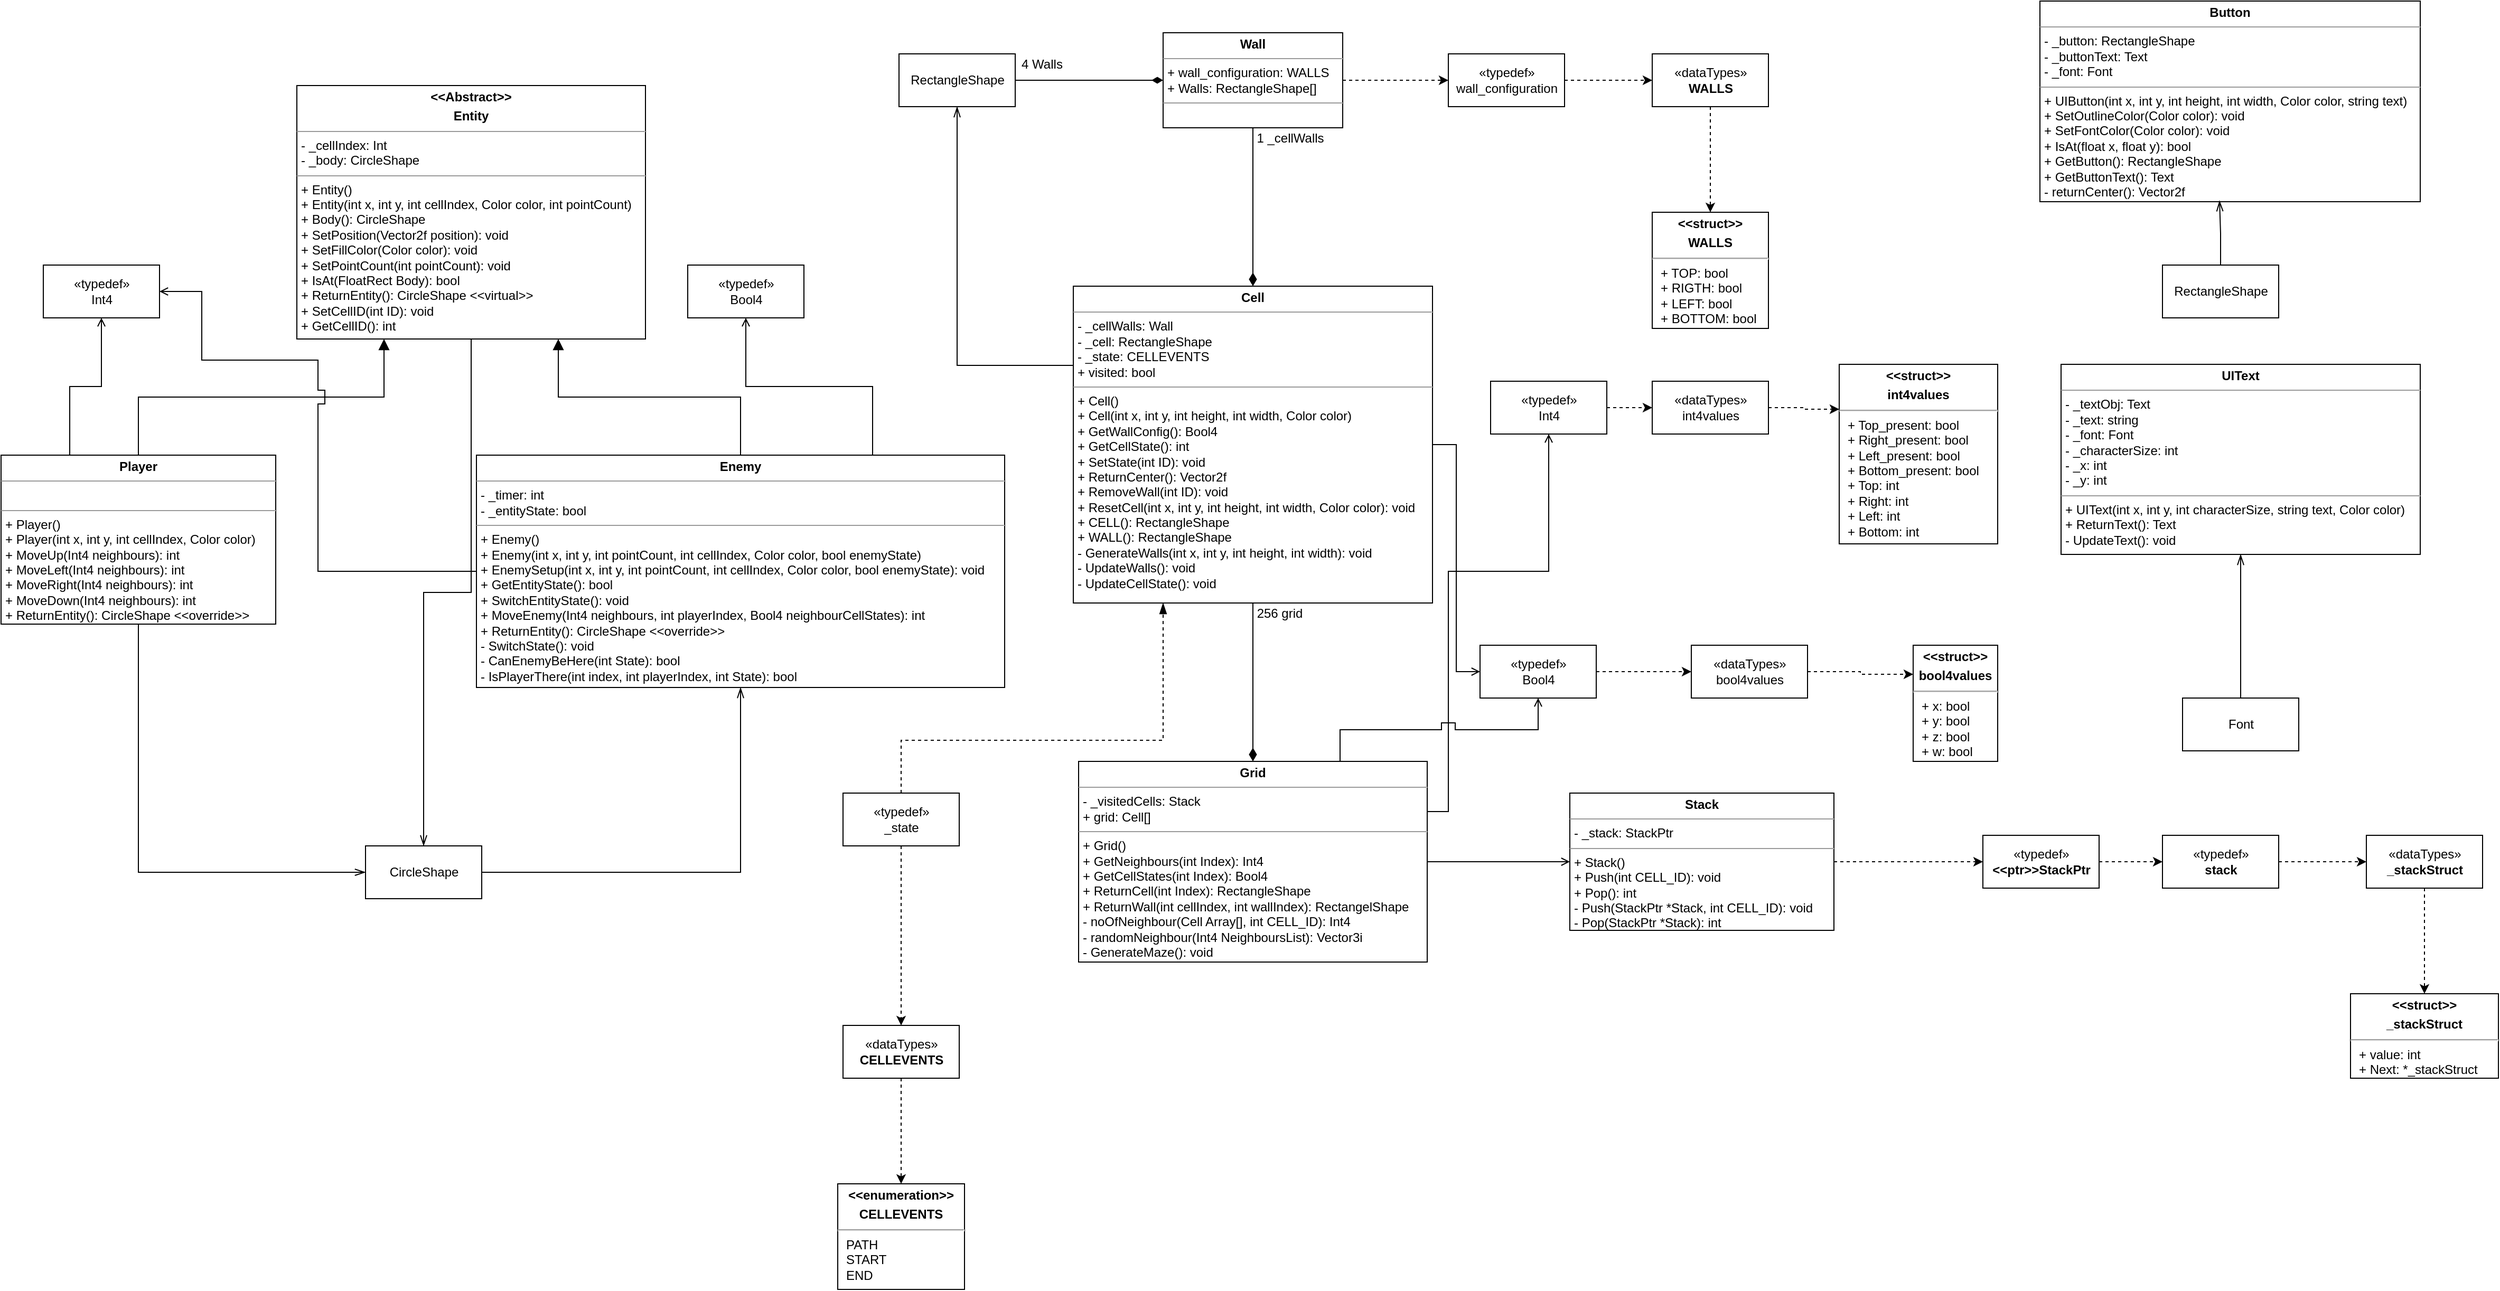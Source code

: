 <mxfile version="13.7.9" type="device"><diagram id="C5RBs43oDa-KdzZeNtuy" name="Page-1"><mxGraphModel dx="1422" dy="822" grid="1" gridSize="10" guides="1" tooltips="1" connect="1" arrows="1" fold="1" page="1" pageScale="1" pageWidth="827" pageHeight="1169" math="0" shadow="0"><root><mxCell id="WIyWlLk6GJQsqaUBKTNV-0"/><mxCell id="WIyWlLk6GJQsqaUBKTNV-1" parent="WIyWlLk6GJQsqaUBKTNV-0"/><mxCell id="FCU0XFYOwmb8JSs_ybdw-0" value="&lt;p style=&quot;margin: 0px ; margin-top: 4px ; text-align: center&quot;&gt;&lt;b&gt;&amp;lt;&amp;lt;Abstract&amp;gt;&amp;gt;&lt;/b&gt;&lt;/p&gt;&lt;p style=&quot;margin: 0px ; margin-top: 4px ; text-align: center&quot;&gt;&lt;b&gt;Entity&lt;/b&gt;&lt;/p&gt;&lt;hr size=&quot;1&quot;&gt;&lt;p style=&quot;margin: 0px ; margin-left: 4px&quot;&gt;- _cellIndex: Int&lt;/p&gt;&lt;p style=&quot;margin: 0px ; margin-left: 4px&quot;&gt;- _body: CircleShape&lt;/p&gt;&lt;hr size=&quot;1&quot;&gt;&lt;p style=&quot;margin: 0px ; margin-left: 4px&quot;&gt;+ Entity()&lt;/p&gt;&lt;p style=&quot;margin: 0px ; margin-left: 4px&quot;&gt;+ Entity(int x, int y, int cellIndex, Color color, int pointCount)&lt;/p&gt;&lt;p style=&quot;margin: 0px ; margin-left: 4px&quot;&gt;+ Body(): CircleShape&lt;/p&gt;&lt;p style=&quot;margin: 0px ; margin-left: 4px&quot;&gt;+&amp;nbsp;SetPosition(Vector2f position): void&lt;/p&gt;&lt;p style=&quot;margin: 0px ; margin-left: 4px&quot;&gt;+ SetFillColor(Color color): void&lt;/p&gt;&lt;p style=&quot;margin: 0px ; margin-left: 4px&quot;&gt;+ SetPointCount(int pointCount): void&lt;/p&gt;&lt;p style=&quot;margin: 0px ; margin-left: 4px&quot;&gt;+&amp;nbsp;IsAt(FloatRect Body): bool&lt;/p&gt;&lt;p style=&quot;margin: 0px ; margin-left: 4px&quot;&gt;+&amp;nbsp;ReturnEntity(): CircleShape &amp;lt;&amp;lt;virtual&amp;gt;&amp;gt;&lt;/p&gt;&lt;p style=&quot;margin: 0px ; margin-left: 4px&quot;&gt;+ SetCellID(int ID): void&lt;/p&gt;&lt;p style=&quot;margin: 0px ; margin-left: 4px&quot;&gt;+ GetCellID(): int&lt;/p&gt;" style="verticalAlign=top;align=left;overflow=fill;fontSize=12;fontFamily=Helvetica;html=1;autosize=1;" parent="WIyWlLk6GJQsqaUBKTNV-1" vertex="1"><mxGeometry x="310" y="140" width="330" height="240" as="geometry"/></mxCell><mxCell id="FCU0XFYOwmb8JSs_ybdw-3" style="edgeStyle=orthogonalEdgeStyle;rounded=0;orthogonalLoop=1;jettySize=auto;html=1;exitX=0.5;exitY=0;exitDx=0;exitDy=0;entryX=0.25;entryY=1;entryDx=0;entryDy=0;endArrow=block;endFill=1;endSize=8;" parent="WIyWlLk6GJQsqaUBKTNV-1" source="FCU0XFYOwmb8JSs_ybdw-1" target="FCU0XFYOwmb8JSs_ybdw-0" edge="1"><mxGeometry relative="1" as="geometry"/></mxCell><mxCell id="FCU0XFYOwmb8JSs_ybdw-1" value="&lt;p style=&quot;margin: 0px ; margin-top: 4px ; text-align: center&quot;&gt;&lt;b&gt;Player&lt;/b&gt;&lt;/p&gt;&lt;hr size=&quot;1&quot;&gt;&lt;p style=&quot;margin: 0px ; margin-left: 4px&quot;&gt;&lt;br&gt;&lt;/p&gt;&lt;hr size=&quot;1&quot;&gt;&lt;p style=&quot;margin: 0px ; margin-left: 4px&quot;&gt;+ Player()&lt;/p&gt;&lt;p style=&quot;margin: 0px ; margin-left: 4px&quot;&gt;+ Player(int x, int y, int cellIndex, Color color)&lt;/p&gt;&lt;p style=&quot;margin: 0px ; margin-left: 4px&quot;&gt;+ MoveUp(Int4 neighbours): int&lt;/p&gt;&lt;p style=&quot;margin: 0px ; margin-left: 4px&quot;&gt;+ MoveLeft(Int4 neighbours): int&lt;br&gt;&lt;/p&gt;&lt;p style=&quot;margin: 0px ; margin-left: 4px&quot;&gt;+ MoveRight(Int4 neighbours): int&lt;br&gt;&lt;/p&gt;&lt;p style=&quot;margin: 0px ; margin-left: 4px&quot;&gt;+ MoveDown(Int4 neighbours): int&lt;br&gt;&lt;/p&gt;&lt;p style=&quot;margin: 0px ; margin-left: 4px&quot;&gt;+ ReturnEntity(): CircleShape &amp;lt;&amp;lt;override&amp;gt;&amp;gt;&lt;/p&gt;" style="verticalAlign=top;align=left;overflow=fill;fontSize=12;fontFamily=Helvetica;html=1;autosize=1;" parent="WIyWlLk6GJQsqaUBKTNV-1" vertex="1"><mxGeometry x="30" y="490" width="260" height="160" as="geometry"/></mxCell><mxCell id="FCU0XFYOwmb8JSs_ybdw-4" style="edgeStyle=orthogonalEdgeStyle;rounded=0;orthogonalLoop=1;jettySize=auto;html=1;exitX=0.5;exitY=0;exitDx=0;exitDy=0;entryX=0.75;entryY=1;entryDx=0;entryDy=0;endArrow=block;endFill=1;endSize=8;" parent="WIyWlLk6GJQsqaUBKTNV-1" source="FCU0XFYOwmb8JSs_ybdw-2" target="FCU0XFYOwmb8JSs_ybdw-0" edge="1"><mxGeometry relative="1" as="geometry"/></mxCell><mxCell id="FCU0XFYOwmb8JSs_ybdw-2" value="&lt;p style=&quot;margin: 0px ; margin-top: 4px ; text-align: center&quot;&gt;&lt;b&gt;Enemy&lt;/b&gt;&lt;/p&gt;&lt;hr size=&quot;1&quot;&gt;&lt;p style=&quot;margin: 0px ; margin-left: 4px&quot;&gt;- _timer: int&lt;/p&gt;&lt;p style=&quot;margin: 0px ; margin-left: 4px&quot;&gt;- _entityState: bool&amp;nbsp;&lt;/p&gt;&lt;hr size=&quot;1&quot;&gt;&lt;p style=&quot;margin: 0px ; margin-left: 4px&quot;&gt;+ Enemy()&lt;/p&gt;&lt;p style=&quot;margin: 0px ; margin-left: 4px&quot;&gt;+ Enemy(int x, int y, int pointCount, int cellIndex, Color color, bool enemyState)&lt;/p&gt;&lt;p style=&quot;margin: 0px 0px 0px 4px&quot;&gt;+ EnemySetup(int x, int y, int pointCount, int cellIndex, Color color, bool enemyState): void&lt;/p&gt;&lt;p style=&quot;margin: 0px 0px 0px 4px&quot;&gt;+ GetEntityState(): bool&lt;/p&gt;&lt;p style=&quot;margin: 0px 0px 0px 4px&quot;&gt;+ SwitchEntityState(): void&lt;/p&gt;&lt;p style=&quot;margin: 0px 0px 0px 4px&quot;&gt;+ MoveEnemy(Int4 neighbours, int playerIndex, Bool4 neighbourCellStates): int&lt;/p&gt;&lt;p style=&quot;margin: 0px 0px 0px 4px&quot;&gt;+ ReturnEntity(): CircleShape &amp;lt;&amp;lt;override&amp;gt;&amp;gt;&lt;/p&gt;&lt;p style=&quot;margin: 0px 0px 0px 4px&quot;&gt;- SwitchState(): void&lt;/p&gt;&lt;p style=&quot;margin: 0px 0px 0px 4px&quot;&gt;- CanEnemyBeHere(int State): bool&lt;/p&gt;&lt;p style=&quot;margin: 0px 0px 0px 4px&quot;&gt;- IsPlayerThere(int index, int playerIndex, int State): bool&lt;/p&gt;" style="verticalAlign=top;align=left;overflow=fill;fontSize=12;fontFamily=Helvetica;html=1;autosize=1;" parent="WIyWlLk6GJQsqaUBKTNV-1" vertex="1"><mxGeometry x="480" y="490" width="500" height="220" as="geometry"/></mxCell><mxCell id="FCU0XFYOwmb8JSs_ybdw-5" value="&lt;p style=&quot;margin: 0px ; margin-top: 4px ; text-align: center&quot;&gt;&lt;b&gt;UIText&lt;/b&gt;&lt;/p&gt;&lt;hr size=&quot;1&quot;&gt;&lt;p style=&quot;margin: 0px ; margin-left: 4px&quot;&gt;- _textObj: Text&lt;/p&gt;&lt;p style=&quot;margin: 0px ; margin-left: 4px&quot;&gt;- _text: string&lt;/p&gt;&lt;p style=&quot;margin: 0px ; margin-left: 4px&quot;&gt;- _font: Font&lt;/p&gt;&lt;p style=&quot;margin: 0px ; margin-left: 4px&quot;&gt;- _characterSize: int&lt;/p&gt;&lt;p style=&quot;margin: 0px ; margin-left: 4px&quot;&gt;- _x: int&lt;/p&gt;&lt;p style=&quot;margin: 0px ; margin-left: 4px&quot;&gt;- _y: int&lt;/p&gt;&lt;hr size=&quot;1&quot;&gt;&lt;p style=&quot;margin: 0px ; margin-left: 4px&quot;&gt;+ UIText(int x, int y, int characterSize, string text, Color color)&lt;/p&gt;&lt;p style=&quot;margin: 0px ; margin-left: 4px&quot;&gt;+ ReturnText(): Text&lt;/p&gt;&lt;p style=&quot;margin: 0px ; margin-left: 4px&quot;&gt;- UpdateText(): void&lt;/p&gt;" style="verticalAlign=top;align=left;overflow=fill;fontSize=12;fontFamily=Helvetica;html=1;autosize=1;" parent="WIyWlLk6GJQsqaUBKTNV-1" vertex="1"><mxGeometry x="1980" y="404" width="340" height="180" as="geometry"/></mxCell><mxCell id="FCU0XFYOwmb8JSs_ybdw-6" value="&lt;p style=&quot;margin: 0px ; margin-top: 4px ; text-align: center&quot;&gt;&lt;b&gt;Button&lt;/b&gt;&lt;/p&gt;&lt;hr size=&quot;1&quot;&gt;&lt;p style=&quot;margin: 0px ; margin-left: 4px&quot;&gt;- _button: RectangleShape&lt;/p&gt;&lt;p style=&quot;margin: 0px ; margin-left: 4px&quot;&gt;- _buttonText: Text&lt;/p&gt;&lt;p style=&quot;margin: 0px ; margin-left: 4px&quot;&gt;- _font: Font&lt;/p&gt;&lt;hr size=&quot;1&quot;&gt;&lt;p style=&quot;margin: 0px ; margin-left: 4px&quot;&gt;+ UIButton(int x, int y, int height, int width, Color color, string text)&lt;/p&gt;&lt;p style=&quot;margin: 0px ; margin-left: 4px&quot;&gt;+ SetOutlineColor(Color color): void&lt;/p&gt;&lt;p style=&quot;margin: 0px ; margin-left: 4px&quot;&gt;+ SetFontColor(Color color): void&lt;/p&gt;&lt;p style=&quot;margin: 0px ; margin-left: 4px&quot;&gt;+ IsAt(float x, float y): bool&lt;/p&gt;&lt;p style=&quot;margin: 0px ; margin-left: 4px&quot;&gt;+ GetButton(): RectangleShape&lt;/p&gt;&lt;p style=&quot;margin: 0px ; margin-left: 4px&quot;&gt;+ GetButtonText(): Text&lt;/p&gt;&lt;p style=&quot;margin: 0px ; margin-left: 4px&quot;&gt;- returnCenter(): Vector2f&lt;/p&gt;" style="verticalAlign=top;align=left;overflow=fill;fontSize=12;fontFamily=Helvetica;html=1;autosize=1;" parent="WIyWlLk6GJQsqaUBKTNV-1" vertex="1"><mxGeometry x="1960" y="60" width="360" height="190" as="geometry"/></mxCell><mxCell id="FCU0XFYOwmb8JSs_ybdw-9" style="edgeStyle=orthogonalEdgeStyle;rounded=0;orthogonalLoop=1;jettySize=auto;html=1;exitX=0.5;exitY=1;exitDx=0;exitDy=0;entryX=0.5;entryY=0;entryDx=0;entryDy=0;endArrow=diamondThin;endFill=1;endSize=10;" parent="WIyWlLk6GJQsqaUBKTNV-1" source="FCU0XFYOwmb8JSs_ybdw-7" target="FCU0XFYOwmb8JSs_ybdw-8" edge="1"><mxGeometry relative="1" as="geometry"/></mxCell><mxCell id="GPALf9kFMzd7sAAi1_zH-14" style="edgeStyle=orthogonalEdgeStyle;rounded=0;orthogonalLoop=1;jettySize=auto;html=1;exitX=1;exitY=0.5;exitDx=0;exitDy=0;entryX=0;entryY=0.5;entryDx=0;entryDy=0;dashed=1;" parent="WIyWlLk6GJQsqaUBKTNV-1" source="FCU0XFYOwmb8JSs_ybdw-7" target="GPALf9kFMzd7sAAi1_zH-11" edge="1"><mxGeometry relative="1" as="geometry"/></mxCell><mxCell id="FCU0XFYOwmb8JSs_ybdw-7" value="&lt;p style=&quot;margin: 0px ; margin-top: 4px ; text-align: center&quot;&gt;&lt;b&gt;Wall&lt;/b&gt;&lt;/p&gt;&lt;hr size=&quot;1&quot;&gt;&lt;p style=&quot;margin: 0px ; margin-left: 4px&quot;&gt;+ wall_configuration: WALLS&lt;/p&gt;&lt;p style=&quot;margin: 0px ; margin-left: 4px&quot;&gt;+ Walls: RectangleShape[]&lt;/p&gt;&lt;hr size=&quot;1&quot;&gt;&lt;p style=&quot;margin: 0px ; margin-left: 4px&quot;&gt;&lt;br&gt;&lt;/p&gt;" style="verticalAlign=top;align=left;overflow=fill;fontSize=12;fontFamily=Helvetica;html=1;autosize=1;" parent="WIyWlLk6GJQsqaUBKTNV-1" vertex="1"><mxGeometry x="1130" y="90" width="170" height="90" as="geometry"/></mxCell><mxCell id="FCU0XFYOwmb8JSs_ybdw-12" style="edgeStyle=orthogonalEdgeStyle;rounded=0;orthogonalLoop=1;jettySize=auto;html=1;exitX=0.5;exitY=1;exitDx=0;exitDy=0;entryX=0.5;entryY=0;entryDx=0;entryDy=0;endArrow=diamondThin;endFill=1;endSize=10;" parent="WIyWlLk6GJQsqaUBKTNV-1" source="FCU0XFYOwmb8JSs_ybdw-8" target="FCU0XFYOwmb8JSs_ybdw-11" edge="1"><mxGeometry relative="1" as="geometry"/></mxCell><mxCell id="FCU0XFYOwmb8JSs_ybdw-8" value="&lt;p style=&quot;margin: 0px ; margin-top: 4px ; text-align: center&quot;&gt;&lt;b&gt;Cell&lt;/b&gt;&lt;/p&gt;&lt;hr size=&quot;1&quot;&gt;&lt;p style=&quot;margin: 0px ; margin-left: 4px&quot;&gt;- _cellWalls: Wall&lt;/p&gt;&lt;p style=&quot;margin: 0px ; margin-left: 4px&quot;&gt;- _cell: RectangleShape&lt;/p&gt;&lt;p style=&quot;margin: 0px ; margin-left: 4px&quot;&gt;- _state: CELLEVENTS&lt;/p&gt;&lt;p style=&quot;margin: 0px ; margin-left: 4px&quot;&gt;+ visited: bool&lt;/p&gt;&lt;hr size=&quot;1&quot;&gt;&lt;p style=&quot;margin: 0px ; margin-left: 4px&quot;&gt;+ Cell()&lt;/p&gt;&lt;p style=&quot;margin: 0px ; margin-left: 4px&quot;&gt;+ Cell(int x, int y, int height, int width, Color color)&lt;/p&gt;&lt;p style=&quot;margin: 0px ; margin-left: 4px&quot;&gt;+ GetWallConfig(): Bool4&lt;/p&gt;&lt;p style=&quot;margin: 0px ; margin-left: 4px&quot;&gt;+ GetCellState(): int&lt;/p&gt;&lt;p style=&quot;margin: 0px ; margin-left: 4px&quot;&gt;+ SetState(int ID): void&lt;/p&gt;&lt;p style=&quot;margin: 0px ; margin-left: 4px&quot;&gt;+ ReturnCenter(): Vector2f&lt;/p&gt;&lt;p style=&quot;margin: 0px ; margin-left: 4px&quot;&gt;+ RemoveWall(int ID): void&lt;/p&gt;&lt;p style=&quot;margin: 0px ; margin-left: 4px&quot;&gt;+ ResetCell(int x, int y, int height, int width, Color color): void&lt;/p&gt;&lt;p style=&quot;margin: 0px ; margin-left: 4px&quot;&gt;+ CELL(): RectangleShape&lt;/p&gt;&lt;p style=&quot;margin: 0px ; margin-left: 4px&quot;&gt;+ WALL(): RectangleShape&lt;/p&gt;&lt;p style=&quot;margin: 0px ; margin-left: 4px&quot;&gt;- GenerateWalls(int x, int y, int height, int width): void&lt;/p&gt;&lt;p style=&quot;margin: 0px ; margin-left: 4px&quot;&gt;- UpdateWalls(): void&lt;/p&gt;&lt;p style=&quot;margin: 0px ; margin-left: 4px&quot;&gt;- UpdateCellState(): void&lt;/p&gt;&lt;div&gt;&lt;br&gt;&lt;/div&gt;" style="verticalAlign=top;align=left;overflow=fill;fontSize=12;fontFamily=Helvetica;html=1;autosize=1;" parent="WIyWlLk6GJQsqaUBKTNV-1" vertex="1"><mxGeometry x="1045" y="330" width="340" height="300" as="geometry"/></mxCell><mxCell id="FCU0XFYOwmb8JSs_ybdw-10" value="1 _cellWalls" style="text;html=1;align=center;verticalAlign=middle;resizable=0;points=[];autosize=1;" parent="WIyWlLk6GJQsqaUBKTNV-1" vertex="1"><mxGeometry x="1210" y="180" width="80" height="20" as="geometry"/></mxCell><mxCell id="FCU0XFYOwmb8JSs_ybdw-11" value="&lt;p style=&quot;margin: 0px ; margin-top: 4px ; text-align: center&quot;&gt;&lt;b&gt;Grid&lt;/b&gt;&lt;/p&gt;&lt;hr size=&quot;1&quot;&gt;&lt;p style=&quot;margin: 0px ; margin-left: 4px&quot;&gt;- _visitedCells: Stack&lt;/p&gt;&lt;p style=&quot;margin: 0px ; margin-left: 4px&quot;&gt;+ grid: Cell[]&lt;/p&gt;&lt;hr size=&quot;1&quot;&gt;&lt;p style=&quot;margin: 0px ; margin-left: 4px&quot;&gt;+ Grid()&lt;/p&gt;&lt;p style=&quot;margin: 0px ; margin-left: 4px&quot;&gt;+ GetNeighbours(int Index): Int4&lt;/p&gt;&lt;p style=&quot;margin: 0px ; margin-left: 4px&quot;&gt;+ GetCellStates(int Index): Bool4&lt;/p&gt;&lt;p style=&quot;margin: 0px ; margin-left: 4px&quot;&gt;+ ReturnCell(int Index): RectangleShape&lt;/p&gt;&lt;p style=&quot;margin: 0px ; margin-left: 4px&quot;&gt;+ ReturnWall(int cellIndex, int wallIndex): RectangelShape&lt;/p&gt;&lt;p style=&quot;margin: 0px ; margin-left: 4px&quot;&gt;- noOfNeighbour(Cell Array[], int CELL_ID): Int4&lt;/p&gt;&lt;p style=&quot;margin: 0px ; margin-left: 4px&quot;&gt;- randomNeighbour(Int4 NeighboursList): Vector3i&lt;/p&gt;&lt;p style=&quot;margin: 0px ; margin-left: 4px&quot;&gt;- GenerateMaze(): void&lt;/p&gt;" style="verticalAlign=top;align=left;overflow=fill;fontSize=12;fontFamily=Helvetica;html=1;autosize=1;" parent="WIyWlLk6GJQsqaUBKTNV-1" vertex="1"><mxGeometry x="1050" y="780" width="330" height="190" as="geometry"/></mxCell><mxCell id="FCU0XFYOwmb8JSs_ybdw-13" value="256 grid" style="text;html=1;align=center;verticalAlign=middle;resizable=0;points=[];autosize=1;" parent="WIyWlLk6GJQsqaUBKTNV-1" vertex="1"><mxGeometry x="1210" y="630" width="60" height="20" as="geometry"/></mxCell><mxCell id="S6-A8vXvGJnyWdTEP7Fe-0" style="edgeStyle=orthogonalEdgeStyle;rounded=0;orthogonalLoop=1;jettySize=auto;html=1;exitX=1;exitY=0.5;exitDx=0;exitDy=0;entryX=0;entryY=0.5;entryDx=0;entryDy=0;endArrow=open;endFill=0;strokeColor=#000000;" parent="WIyWlLk6GJQsqaUBKTNV-1" source="FCU0XFYOwmb8JSs_ybdw-11" target="FCU0XFYOwmb8JSs_ybdw-14" edge="1"><mxGeometry relative="1" as="geometry"/></mxCell><mxCell id="GPALf9kFMzd7sAAi1_zH-7" style="edgeStyle=orthogonalEdgeStyle;rounded=0;orthogonalLoop=1;jettySize=auto;html=1;exitX=1;exitY=0.5;exitDx=0;exitDy=0;entryX=0;entryY=0.5;entryDx=0;entryDy=0;dashed=1;" parent="WIyWlLk6GJQsqaUBKTNV-1" source="FCU0XFYOwmb8JSs_ybdw-14" target="GPALf9kFMzd7sAAi1_zH-5" edge="1"><mxGeometry relative="1" as="geometry"/></mxCell><mxCell id="FCU0XFYOwmb8JSs_ybdw-14" value="&lt;p style=&quot;margin: 0px ; margin-top: 4px ; text-align: center&quot;&gt;&lt;b&gt;Stack&lt;/b&gt;&lt;/p&gt;&lt;hr size=&quot;1&quot;&gt;&lt;p style=&quot;margin: 0px ; margin-left: 4px&quot;&gt;- _stack: StackPtr&lt;/p&gt;&lt;hr size=&quot;1&quot;&gt;&lt;p style=&quot;margin: 0px ; margin-left: 4px&quot;&gt;+ Stack()&lt;/p&gt;&lt;p style=&quot;margin: 0px ; margin-left: 4px&quot;&gt;+ Push(int CELL_ID): void&lt;/p&gt;&lt;p style=&quot;margin: 0px ; margin-left: 4px&quot;&gt;+ Pop(): int&lt;/p&gt;&lt;p style=&quot;margin: 0px ; margin-left: 4px&quot;&gt;- Push(StackPtr *Stack, int CELL_ID): void&lt;/p&gt;&lt;p style=&quot;margin: 0px ; margin-left: 4px&quot;&gt;- Pop(StackPtr *Stack): int&lt;/p&gt;" style="verticalAlign=top;align=left;overflow=fill;fontSize=12;fontFamily=Helvetica;html=1;autosize=1;" parent="WIyWlLk6GJQsqaUBKTNV-1" vertex="1"><mxGeometry x="1515" y="810" width="250" height="130" as="geometry"/></mxCell><mxCell id="GPALf9kFMzd7sAAi1_zH-0" value="&lt;p style=&quot;margin: 4px 0px 0px ; text-align: center&quot;&gt;&lt;b&gt;&amp;lt;&amp;lt;struct&amp;gt;&amp;gt;&lt;/b&gt;&lt;/p&gt;&lt;p style=&quot;margin: 4px 0px 0px ; text-align: center&quot;&gt;&lt;b&gt;_stackStruct&lt;/b&gt;&lt;br&gt;&lt;/p&gt;&lt;hr&gt;&lt;p style=&quot;margin: 0px ; margin-left: 8px&quot;&gt;+ value: int&lt;/p&gt;&lt;p style=&quot;margin: 0px ; margin-left: 8px&quot;&gt;+ Next: *_stackStruct&lt;/p&gt;" style="verticalAlign=top;align=left;overflow=fill;fontSize=12;fontFamily=Helvetica;html=1;autosize=1;" parent="WIyWlLk6GJQsqaUBKTNV-1" vertex="1"><mxGeometry x="2254" y="1000" width="140" height="80" as="geometry"/></mxCell><mxCell id="GPALf9kFMzd7sAAi1_zH-3" style="edgeStyle=orthogonalEdgeStyle;rounded=0;orthogonalLoop=1;jettySize=auto;html=1;exitX=1;exitY=0.5;exitDx=0;exitDy=0;dashed=1;" parent="WIyWlLk6GJQsqaUBKTNV-1" source="GPALf9kFMzd7sAAi1_zH-1" target="GPALf9kFMzd7sAAi1_zH-2" edge="1"><mxGeometry relative="1" as="geometry"/></mxCell><mxCell id="GPALf9kFMzd7sAAi1_zH-1" value="«typedef»&lt;br&gt;&lt;b&gt;stack&lt;/b&gt;" style="html=1;" parent="WIyWlLk6GJQsqaUBKTNV-1" vertex="1"><mxGeometry x="2076" y="850" width="110" height="50" as="geometry"/></mxCell><mxCell id="GPALf9kFMzd7sAAi1_zH-4" style="edgeStyle=orthogonalEdgeStyle;rounded=0;orthogonalLoop=1;jettySize=auto;html=1;exitX=0.5;exitY=1;exitDx=0;exitDy=0;entryX=0.5;entryY=0;entryDx=0;entryDy=0;dashed=1;" parent="WIyWlLk6GJQsqaUBKTNV-1" source="GPALf9kFMzd7sAAi1_zH-2" target="GPALf9kFMzd7sAAi1_zH-0" edge="1"><mxGeometry relative="1" as="geometry"/></mxCell><mxCell id="GPALf9kFMzd7sAAi1_zH-2" value="«dataTypes»&lt;br&gt;&lt;b&gt;_stackStruct&lt;/b&gt;" style="html=1;" parent="WIyWlLk6GJQsqaUBKTNV-1" vertex="1"><mxGeometry x="2269" y="850" width="110" height="50" as="geometry"/></mxCell><mxCell id="GPALf9kFMzd7sAAi1_zH-6" style="edgeStyle=orthogonalEdgeStyle;rounded=0;orthogonalLoop=1;jettySize=auto;html=1;exitX=1;exitY=0.5;exitDx=0;exitDy=0;entryX=0;entryY=0.5;entryDx=0;entryDy=0;dashed=1;" parent="WIyWlLk6GJQsqaUBKTNV-1" source="GPALf9kFMzd7sAAi1_zH-5" target="GPALf9kFMzd7sAAi1_zH-1" edge="1"><mxGeometry relative="1" as="geometry"/></mxCell><mxCell id="GPALf9kFMzd7sAAi1_zH-5" value="«typedef»&lt;br&gt;&lt;b&gt;&amp;lt;&amp;lt;ptr&amp;gt;&amp;gt;StackPtr&lt;/b&gt;" style="html=1;" parent="WIyWlLk6GJQsqaUBKTNV-1" vertex="1"><mxGeometry x="1906" y="850" width="110" height="50" as="geometry"/></mxCell><mxCell id="GPALf9kFMzd7sAAi1_zH-9" value="&lt;p style=&quot;margin: 4px 0px 0px ; text-align: center&quot;&gt;&lt;b&gt;&amp;lt;&amp;lt;struct&amp;gt;&amp;gt;&lt;/b&gt;&lt;/p&gt;&lt;p style=&quot;margin: 4px 0px 0px ; text-align: center&quot;&gt;&lt;b&gt;WALLS&lt;/b&gt;&lt;/p&gt;&lt;hr&gt;&lt;p style=&quot;margin: 0px ; margin-left: 8px&quot;&gt;+ TOP: bool&lt;/p&gt;&lt;p style=&quot;margin: 0px ; margin-left: 8px&quot;&gt;+ RIGTH: bool&lt;/p&gt;&lt;p style=&quot;margin: 0px ; margin-left: 8px&quot;&gt;+ LEFT: bool&lt;/p&gt;&lt;p style=&quot;margin: 0px ; margin-left: 8px&quot;&gt;+ BOTTOM: bool&lt;/p&gt;" style="verticalAlign=top;align=left;overflow=fill;fontSize=12;fontFamily=Helvetica;html=1;autosize=1;" parent="WIyWlLk6GJQsqaUBKTNV-1" vertex="1"><mxGeometry x="1593" y="260" width="110" height="110" as="geometry"/></mxCell><mxCell id="GPALf9kFMzd7sAAi1_zH-10" style="edgeStyle=orthogonalEdgeStyle;rounded=0;orthogonalLoop=1;jettySize=auto;html=1;exitX=1;exitY=0.5;exitDx=0;exitDy=0;dashed=1;" parent="WIyWlLk6GJQsqaUBKTNV-1" source="GPALf9kFMzd7sAAi1_zH-11" target="GPALf9kFMzd7sAAi1_zH-13" edge="1"><mxGeometry relative="1" as="geometry"/></mxCell><mxCell id="GPALf9kFMzd7sAAi1_zH-11" value="«typedef»&lt;br&gt;wall_configuration" style="html=1;" parent="WIyWlLk6GJQsqaUBKTNV-1" vertex="1"><mxGeometry x="1400" y="110" width="110" height="50" as="geometry"/></mxCell><mxCell id="GPALf9kFMzd7sAAi1_zH-12" style="edgeStyle=orthogonalEdgeStyle;rounded=0;orthogonalLoop=1;jettySize=auto;html=1;exitX=0.5;exitY=1;exitDx=0;exitDy=0;entryX=0.5;entryY=0;entryDx=0;entryDy=0;dashed=1;" parent="WIyWlLk6GJQsqaUBKTNV-1" source="GPALf9kFMzd7sAAi1_zH-13" target="GPALf9kFMzd7sAAi1_zH-9" edge="1"><mxGeometry relative="1" as="geometry"/></mxCell><mxCell id="GPALf9kFMzd7sAAi1_zH-13" value="«dataTypes»&lt;br&gt;&lt;b&gt;WALLS&lt;/b&gt;" style="html=1;" parent="WIyWlLk6GJQsqaUBKTNV-1" vertex="1"><mxGeometry x="1593" y="110" width="110" height="50" as="geometry"/></mxCell><mxCell id="GPALf9kFMzd7sAAi1_zH-16" style="edgeStyle=orthogonalEdgeStyle;rounded=0;orthogonalLoop=1;jettySize=auto;html=1;exitX=1;exitY=0.5;exitDx=0;exitDy=0;entryX=0;entryY=0.5;entryDx=0;entryDy=0;endArrow=diamondThin;endFill=1;endSize=8;" parent="WIyWlLk6GJQsqaUBKTNV-1" source="GPALf9kFMzd7sAAi1_zH-15" target="FCU0XFYOwmb8JSs_ybdw-7" edge="1"><mxGeometry relative="1" as="geometry"/></mxCell><mxCell id="GPALf9kFMzd7sAAi1_zH-18" style="edgeStyle=orthogonalEdgeStyle;rounded=0;orthogonalLoop=1;jettySize=auto;html=1;exitX=0;exitY=0.25;exitDx=0;exitDy=0;entryX=0.5;entryY=1;entryDx=0;entryDy=0;endArrow=openThin;endFill=0;endSize=8;strokeColor=#000000;" parent="WIyWlLk6GJQsqaUBKTNV-1" source="FCU0XFYOwmb8JSs_ybdw-8" target="GPALf9kFMzd7sAAi1_zH-15" edge="1"><mxGeometry relative="1" as="geometry"/></mxCell><mxCell id="GPALf9kFMzd7sAAi1_zH-15" value="RectangleShape" style="html=1;" parent="WIyWlLk6GJQsqaUBKTNV-1" vertex="1"><mxGeometry x="880" y="110" width="110" height="50" as="geometry"/></mxCell><mxCell id="GPALf9kFMzd7sAAi1_zH-17" value="4 Walls" style="text;html=1;align=center;verticalAlign=middle;resizable=0;points=[];autosize=1;" parent="WIyWlLk6GJQsqaUBKTNV-1" vertex="1"><mxGeometry x="990" y="110" width="50" height="20" as="geometry"/></mxCell><mxCell id="GPALf9kFMzd7sAAi1_zH-21" style="edgeStyle=orthogonalEdgeStyle;rounded=0;orthogonalLoop=1;jettySize=auto;html=1;exitX=0.5;exitY=1;exitDx=0;exitDy=0;entryX=0.5;entryY=0;entryDx=0;entryDy=0;endArrow=openThin;endFill=0;endSize=8;strokeColor=#000000;" parent="WIyWlLk6GJQsqaUBKTNV-1" source="FCU0XFYOwmb8JSs_ybdw-0" target="GPALf9kFMzd7sAAi1_zH-20" edge="1"><mxGeometry relative="1" as="geometry"/></mxCell><mxCell id="GPALf9kFMzd7sAAi1_zH-23" style="edgeStyle=orthogonalEdgeStyle;rounded=0;orthogonalLoop=1;jettySize=auto;html=1;exitX=1;exitY=0.5;exitDx=0;exitDy=0;entryX=0.5;entryY=1;entryDx=0;entryDy=0;endArrow=openThin;endFill=0;endSize=8;strokeWidth=1;strokeColor=#000000;" parent="WIyWlLk6GJQsqaUBKTNV-1" source="GPALf9kFMzd7sAAi1_zH-20" target="FCU0XFYOwmb8JSs_ybdw-2" edge="1"><mxGeometry relative="1" as="geometry"/></mxCell><mxCell id="GPALf9kFMzd7sAAi1_zH-25" style="edgeStyle=orthogonalEdgeStyle;rounded=0;orthogonalLoop=1;jettySize=auto;html=1;exitX=0.5;exitY=1;exitDx=0;exitDy=0;entryX=0;entryY=0.5;entryDx=0;entryDy=0;endArrow=openThin;endFill=0;endSize=8;strokeColor=#000000;" parent="WIyWlLk6GJQsqaUBKTNV-1" source="FCU0XFYOwmb8JSs_ybdw-1" target="GPALf9kFMzd7sAAi1_zH-20" edge="1"><mxGeometry relative="1" as="geometry"/></mxCell><mxCell id="GPALf9kFMzd7sAAi1_zH-20" value="CircleShape" style="html=1;" parent="WIyWlLk6GJQsqaUBKTNV-1" vertex="1"><mxGeometry x="375" y="860" width="110" height="50" as="geometry"/></mxCell><mxCell id="GPALf9kFMzd7sAAi1_zH-29" style="edgeStyle=orthogonalEdgeStyle;rounded=0;orthogonalLoop=1;jettySize=auto;html=1;exitX=0.5;exitY=0;exitDx=0;exitDy=0;entryX=0.5;entryY=1;entryDx=0;entryDy=0;endArrow=openThin;endFill=0;endSize=8;strokeColor=#000000;" parent="WIyWlLk6GJQsqaUBKTNV-1" source="GPALf9kFMzd7sAAi1_zH-28" target="FCU0XFYOwmb8JSs_ybdw-5" edge="1"><mxGeometry relative="1" as="geometry"/></mxCell><mxCell id="GPALf9kFMzd7sAAi1_zH-28" value="Font" style="html=1;" parent="WIyWlLk6GJQsqaUBKTNV-1" vertex="1"><mxGeometry x="2095" y="720" width="110" height="50" as="geometry"/></mxCell><mxCell id="GPALf9kFMzd7sAAi1_zH-32" style="edgeStyle=orthogonalEdgeStyle;rounded=0;orthogonalLoop=1;jettySize=auto;html=1;exitX=0.5;exitY=0;exitDx=0;exitDy=0;endArrow=openThin;endFill=0;endSize=8;strokeColor=#000000;" parent="WIyWlLk6GJQsqaUBKTNV-1" source="GPALf9kFMzd7sAAi1_zH-31" edge="1"><mxGeometry relative="1" as="geometry"><mxPoint x="2130" y="249" as="targetPoint"/></mxGeometry></mxCell><mxCell id="GPALf9kFMzd7sAAi1_zH-31" value="RectangleShape" style="html=1;" parent="WIyWlLk6GJQsqaUBKTNV-1" vertex="1"><mxGeometry x="2076" y="310" width="110" height="50" as="geometry"/></mxCell><mxCell id="GPALf9kFMzd7sAAi1_zH-34" value="&lt;p style=&quot;margin: 4px 0px 0px ; text-align: center&quot;&gt;&lt;b&gt;&amp;lt;&amp;lt;enumeration&amp;gt;&amp;gt;&lt;/b&gt;&lt;/p&gt;&lt;p style=&quot;margin: 4px 0px 0px ; text-align: center&quot;&gt;&lt;b&gt;CELLEVENTS&lt;/b&gt;&lt;/p&gt;&lt;hr&gt;&lt;p style=&quot;margin: 0px ; margin-left: 8px&quot;&gt;PATH&lt;/p&gt;&lt;p style=&quot;margin: 0px ; margin-left: 8px&quot;&gt;START&lt;/p&gt;&lt;p style=&quot;margin: 0px ; margin-left: 8px&quot;&gt;END&lt;/p&gt;" style="verticalAlign=top;align=left;overflow=fill;fontSize=12;fontFamily=Helvetica;html=1;autosize=1;" parent="WIyWlLk6GJQsqaUBKTNV-1" vertex="1"><mxGeometry x="822" y="1180" width="120" height="100" as="geometry"/></mxCell><mxCell id="GPALf9kFMzd7sAAi1_zH-35" style="edgeStyle=orthogonalEdgeStyle;rounded=0;orthogonalLoop=1;jettySize=auto;html=1;exitX=0.5;exitY=1;exitDx=0;exitDy=0;dashed=1;" parent="WIyWlLk6GJQsqaUBKTNV-1" source="GPALf9kFMzd7sAAi1_zH-36" target="GPALf9kFMzd7sAAi1_zH-38" edge="1"><mxGeometry relative="1" as="geometry"/></mxCell><mxCell id="GPALf9kFMzd7sAAi1_zH-39" style="edgeStyle=orthogonalEdgeStyle;rounded=0;orthogonalLoop=1;jettySize=auto;html=1;exitX=0.5;exitY=0;exitDx=0;exitDy=0;entryX=0.25;entryY=1;entryDx=0;entryDy=0;dashed=1;endArrow=blockThin;endFill=1;endSize=8;" parent="WIyWlLk6GJQsqaUBKTNV-1" source="GPALf9kFMzd7sAAi1_zH-36" target="FCU0XFYOwmb8JSs_ybdw-8" edge="1"><mxGeometry relative="1" as="geometry"><Array as="points"><mxPoint x="882" y="760"/><mxPoint x="1130" y="760"/></Array></mxGeometry></mxCell><mxCell id="GPALf9kFMzd7sAAi1_zH-36" value="«typedef»&lt;br&gt;_state" style="html=1;" parent="WIyWlLk6GJQsqaUBKTNV-1" vertex="1"><mxGeometry x="827" y="810" width="110" height="50" as="geometry"/></mxCell><mxCell id="GPALf9kFMzd7sAAi1_zH-37" style="edgeStyle=orthogonalEdgeStyle;rounded=0;orthogonalLoop=1;jettySize=auto;html=1;exitX=0.5;exitY=1;exitDx=0;exitDy=0;entryX=0.5;entryY=0;entryDx=0;entryDy=0;dashed=1;" parent="WIyWlLk6GJQsqaUBKTNV-1" source="GPALf9kFMzd7sAAi1_zH-38" target="GPALf9kFMzd7sAAi1_zH-34" edge="1"><mxGeometry relative="1" as="geometry"/></mxCell><mxCell id="GPALf9kFMzd7sAAi1_zH-38" value="«dataTypes»&lt;br&gt;&lt;b&gt;CELLEVENTS&lt;/b&gt;" style="html=1;" parent="WIyWlLk6GJQsqaUBKTNV-1" vertex="1"><mxGeometry x="827" y="1030" width="110" height="50" as="geometry"/></mxCell><mxCell id="DcvXk-DaK-4jblJvosEj-0" value="&lt;p style=&quot;margin: 4px 0px 0px ; text-align: center&quot;&gt;&lt;b&gt;&amp;lt;&amp;lt;struct&amp;gt;&amp;gt;&lt;/b&gt;&lt;/p&gt;&lt;p style=&quot;margin: 4px 0px 0px ; text-align: center&quot;&gt;&lt;b&gt;int4values&lt;/b&gt;&lt;/p&gt;&lt;hr&gt;&lt;p style=&quot;margin: 0px ; margin-left: 8px&quot;&gt;+ Top_present: bool&lt;/p&gt;&lt;p style=&quot;margin: 0px ; margin-left: 8px&quot;&gt;+ Right_present: bool&lt;/p&gt;&lt;p style=&quot;margin: 0px ; margin-left: 8px&quot;&gt;+ Left_present: bool&lt;/p&gt;&lt;p style=&quot;margin: 0px ; margin-left: 8px&quot;&gt;+ Bottom_present: bool&lt;/p&gt;&lt;p style=&quot;margin: 0px ; margin-left: 8px&quot;&gt;+ Top: int&lt;/p&gt;&lt;p style=&quot;margin: 0px ; margin-left: 8px&quot;&gt;+ Right: int&lt;/p&gt;&lt;p style=&quot;margin: 0px ; margin-left: 8px&quot;&gt;+ Left: int&lt;/p&gt;&lt;p style=&quot;margin: 0px ; margin-left: 8px&quot;&gt;+ Bottom: int&lt;/p&gt;" style="verticalAlign=top;align=left;overflow=fill;fontSize=12;fontFamily=Helvetica;html=1;autosize=1;" parent="WIyWlLk6GJQsqaUBKTNV-1" vertex="1"><mxGeometry x="1770" y="404" width="150" height="170" as="geometry"/></mxCell><mxCell id="DcvXk-DaK-4jblJvosEj-1" style="edgeStyle=orthogonalEdgeStyle;rounded=0;orthogonalLoop=1;jettySize=auto;html=1;exitX=1;exitY=0.5;exitDx=0;exitDy=0;dashed=1;" parent="WIyWlLk6GJQsqaUBKTNV-1" source="DcvXk-DaK-4jblJvosEj-2" target="DcvXk-DaK-4jblJvosEj-4" edge="1"><mxGeometry relative="1" as="geometry"/></mxCell><mxCell id="DcvXk-DaK-4jblJvosEj-15" style="edgeStyle=orthogonalEdgeStyle;rounded=0;orthogonalLoop=1;jettySize=auto;html=1;exitX=1;exitY=0.25;exitDx=0;exitDy=0;entryX=0.5;entryY=1;entryDx=0;entryDy=0;endArrow=open;endFill=0;jumpStyle=arc;strokeColor=#000000;" parent="WIyWlLk6GJQsqaUBKTNV-1" source="FCU0XFYOwmb8JSs_ybdw-11" target="DcvXk-DaK-4jblJvosEj-2" edge="1"><mxGeometry relative="1" as="geometry"><Array as="points"><mxPoint x="1400" y="827"/><mxPoint x="1400" y="600"/><mxPoint x="1495" y="600"/></Array></mxGeometry></mxCell><mxCell id="DcvXk-DaK-4jblJvosEj-2" value="«typedef»&lt;br&gt;Int4" style="html=1;" parent="WIyWlLk6GJQsqaUBKTNV-1" vertex="1"><mxGeometry x="1440" y="420" width="110" height="50" as="geometry"/></mxCell><mxCell id="DcvXk-DaK-4jblJvosEj-3" style="edgeStyle=orthogonalEdgeStyle;rounded=0;orthogonalLoop=1;jettySize=auto;html=1;exitX=1;exitY=0.5;exitDx=0;exitDy=0;entryX=0;entryY=0.25;entryDx=0;entryDy=0;dashed=1;" parent="WIyWlLk6GJQsqaUBKTNV-1" source="DcvXk-DaK-4jblJvosEj-4" target="DcvXk-DaK-4jblJvosEj-0" edge="1"><mxGeometry relative="1" as="geometry"/></mxCell><mxCell id="DcvXk-DaK-4jblJvosEj-4" value="«dataTypes»&lt;br&gt;int4values" style="html=1;" parent="WIyWlLk6GJQsqaUBKTNV-1" vertex="1"><mxGeometry x="1593" y="420" width="110" height="50" as="geometry"/></mxCell><mxCell id="DcvXk-DaK-4jblJvosEj-6" value="&lt;p style=&quot;margin: 4px 0px 0px ; text-align: center&quot;&gt;&lt;b&gt;&amp;lt;&amp;lt;struct&amp;gt;&amp;gt;&lt;/b&gt;&lt;/p&gt;&lt;p style=&quot;margin: 4px 0px 0px ; text-align: center&quot;&gt;&lt;b&gt;bool4values&lt;/b&gt;&lt;/p&gt;&lt;hr&gt;&lt;p style=&quot;margin: 0px ; margin-left: 8px&quot;&gt;+ x: bool&lt;/p&gt;&lt;p style=&quot;margin: 0px ; margin-left: 8px&quot;&gt;+ y: bool&lt;/p&gt;&lt;p style=&quot;margin: 0px ; margin-left: 8px&quot;&gt;+ z: bool&lt;/p&gt;&lt;p style=&quot;margin: 0px ; margin-left: 8px&quot;&gt;+ w: bool&lt;/p&gt;" style="verticalAlign=top;align=left;overflow=fill;fontSize=12;fontFamily=Helvetica;html=1;autosize=1;" parent="WIyWlLk6GJQsqaUBKTNV-1" vertex="1"><mxGeometry x="1840" y="670" width="80" height="110" as="geometry"/></mxCell><mxCell id="DcvXk-DaK-4jblJvosEj-7" style="edgeStyle=orthogonalEdgeStyle;rounded=0;orthogonalLoop=1;jettySize=auto;html=1;exitX=1;exitY=0.5;exitDx=0;exitDy=0;dashed=1;" parent="WIyWlLk6GJQsqaUBKTNV-1" source="DcvXk-DaK-4jblJvosEj-8" target="DcvXk-DaK-4jblJvosEj-10" edge="1"><mxGeometry relative="1" as="geometry"/></mxCell><mxCell id="DcvXk-DaK-4jblJvosEj-13" style="edgeStyle=orthogonalEdgeStyle;rounded=0;orthogonalLoop=1;jettySize=auto;html=1;exitX=1;exitY=0.5;exitDx=0;exitDy=0;entryX=0;entryY=0.5;entryDx=0;entryDy=0;endArrow=open;endFill=0;strokeColor=#000000;" parent="WIyWlLk6GJQsqaUBKTNV-1" source="FCU0XFYOwmb8JSs_ybdw-8" target="DcvXk-DaK-4jblJvosEj-8" edge="1"><mxGeometry relative="1" as="geometry"/></mxCell><mxCell id="DcvXk-DaK-4jblJvosEj-17" style="edgeStyle=elbowEdgeStyle;rounded=0;jumpStyle=sharp;orthogonalLoop=1;jettySize=auto;elbow=vertical;html=1;exitX=0.75;exitY=0;exitDx=0;exitDy=0;entryX=0.5;entryY=1;entryDx=0;entryDy=0;endArrow=open;endFill=0;jumpSize=13;strokeColor=#000000;" parent="WIyWlLk6GJQsqaUBKTNV-1" source="FCU0XFYOwmb8JSs_ybdw-11" target="DcvXk-DaK-4jblJvosEj-8" edge="1"><mxGeometry relative="1" as="geometry"/></mxCell><mxCell id="DcvXk-DaK-4jblJvosEj-8" value="«typedef»&lt;br&gt;Bool4" style="html=1;" parent="WIyWlLk6GJQsqaUBKTNV-1" vertex="1"><mxGeometry x="1430" y="670" width="110" height="50" as="geometry"/></mxCell><mxCell id="DcvXk-DaK-4jblJvosEj-9" style="edgeStyle=orthogonalEdgeStyle;rounded=0;orthogonalLoop=1;jettySize=auto;html=1;exitX=1;exitY=0.5;exitDx=0;exitDy=0;entryX=0;entryY=0.25;entryDx=0;entryDy=0;dashed=1;" parent="WIyWlLk6GJQsqaUBKTNV-1" source="DcvXk-DaK-4jblJvosEj-10" target="DcvXk-DaK-4jblJvosEj-6" edge="1"><mxGeometry relative="1" as="geometry"/></mxCell><mxCell id="DcvXk-DaK-4jblJvosEj-10" value="«dataTypes»&lt;br&gt;bool4values" style="html=1;" parent="WIyWlLk6GJQsqaUBKTNV-1" vertex="1"><mxGeometry x="1630" y="670" width="110" height="50" as="geometry"/></mxCell><mxCell id="DcvXk-DaK-4jblJvosEj-23" style="edgeStyle=elbowEdgeStyle;rounded=0;jumpStyle=sharp;jumpSize=13;orthogonalLoop=1;jettySize=auto;elbow=vertical;html=1;exitX=0.25;exitY=0;exitDx=0;exitDy=0;entryX=0.5;entryY=1;entryDx=0;entryDy=0;endArrow=open;endFill=0;strokeColor=#000000;" parent="WIyWlLk6GJQsqaUBKTNV-1" source="FCU0XFYOwmb8JSs_ybdw-1" target="DcvXk-DaK-4jblJvosEj-19" edge="1"><mxGeometry relative="1" as="geometry"/></mxCell><mxCell id="DcvXk-DaK-4jblJvosEj-25" style="edgeStyle=orthogonalEdgeStyle;rounded=0;jumpStyle=sharp;jumpSize=13;orthogonalLoop=1;jettySize=auto;elbow=vertical;html=1;exitX=0;exitY=0.478;exitDx=0;exitDy=0;endArrow=open;endFill=0;entryX=1;entryY=0.5;entryDx=0;entryDy=0;exitPerimeter=0;strokeColor=#000000;" parent="WIyWlLk6GJQsqaUBKTNV-1" source="FCU0XFYOwmb8JSs_ybdw-2" target="DcvXk-DaK-4jblJvosEj-19" edge="1"><mxGeometry relative="1" as="geometry"><Array as="points"><mxPoint x="330" y="600"/><mxPoint x="330" y="400"/><mxPoint x="220" y="400"/><mxPoint x="220" y="335"/></Array><mxPoint x="450" y="600" as="sourcePoint"/></mxGeometry></mxCell><mxCell id="DcvXk-DaK-4jblJvosEj-19" value="«typedef»&lt;br&gt;Int4" style="html=1;" parent="WIyWlLk6GJQsqaUBKTNV-1" vertex="1"><mxGeometry x="70" y="310" width="110" height="50" as="geometry"/></mxCell><mxCell id="DcvXk-DaK-4jblJvosEj-21" style="edgeStyle=elbowEdgeStyle;rounded=0;jumpStyle=sharp;jumpSize=13;orthogonalLoop=1;jettySize=auto;elbow=vertical;html=1;exitX=0.75;exitY=0;exitDx=0;exitDy=0;entryX=0.5;entryY=1;entryDx=0;entryDy=0;endArrow=open;endFill=0;strokeColor=#000000;" parent="WIyWlLk6GJQsqaUBKTNV-1" source="FCU0XFYOwmb8JSs_ybdw-2" target="DcvXk-DaK-4jblJvosEj-20" edge="1"><mxGeometry relative="1" as="geometry"/></mxCell><mxCell id="DcvXk-DaK-4jblJvosEj-20" value="«typedef»&lt;br&gt;Bool4" style="html=1;" parent="WIyWlLk6GJQsqaUBKTNV-1" vertex="1"><mxGeometry x="680" y="310" width="110" height="50" as="geometry"/></mxCell></root></mxGraphModel></diagram></mxfile>